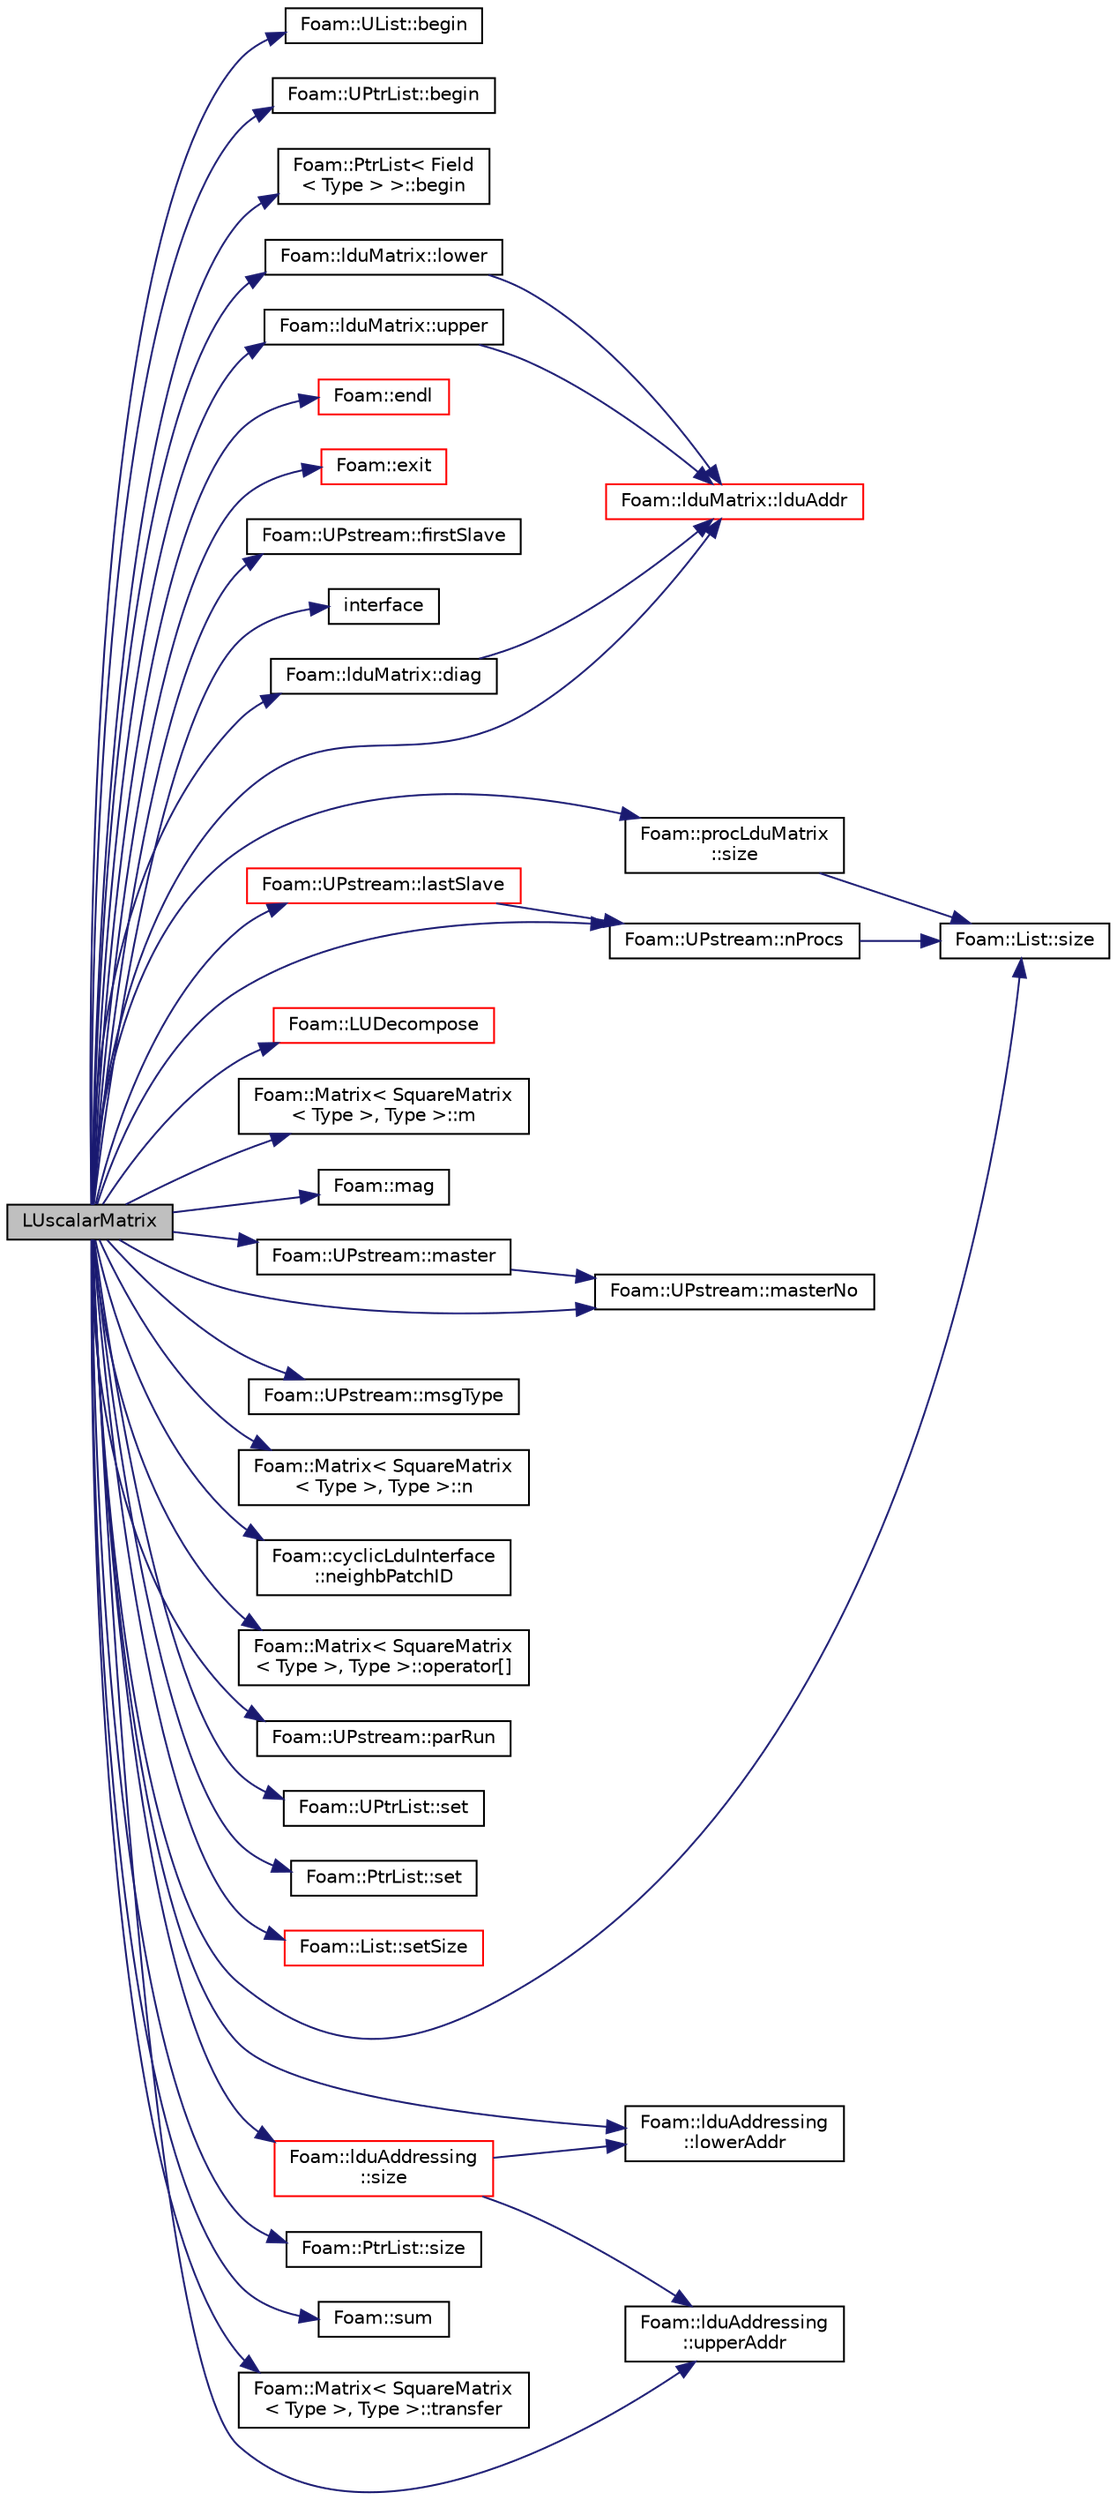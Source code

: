 digraph "LUscalarMatrix"
{
  bgcolor="transparent";
  edge [fontname="Helvetica",fontsize="10",labelfontname="Helvetica",labelfontsize="10"];
  node [fontname="Helvetica",fontsize="10",shape=record];
  rankdir="LR";
  Node1 [label="LUscalarMatrix",height=0.2,width=0.4,color="black", fillcolor="grey75", style="filled", fontcolor="black"];
  Node1 -> Node2 [color="midnightblue",fontsize="10",style="solid",fontname="Helvetica"];
  Node2 [label="Foam::UList::begin",height=0.2,width=0.4,color="black",URL="$a02749.html#a8a0643ef7f391465066f7f07d45ce934",tooltip="Return an iterator to begin traversing the UList. "];
  Node1 -> Node3 [color="midnightblue",fontsize="10",style="solid",fontname="Helvetica"];
  Node3 [label="Foam::UPtrList::begin",height=0.2,width=0.4,color="black",URL="$a02782.html#a169ad4153b300672ec298a08076e707b",tooltip="Return an iterator to begin traversing the UPtrList. "];
  Node1 -> Node4 [color="midnightblue",fontsize="10",style="solid",fontname="Helvetica"];
  Node4 [label="Foam::PtrList\< Field\l\< Type \> \>::begin",height=0.2,width=0.4,color="black",URL="$a02037.html#a96855853d384370c7e789b6b8e041af7",tooltip="Return an iterator to begin traversing the PtrList. "];
  Node1 -> Node5 [color="midnightblue",fontsize="10",style="solid",fontname="Helvetica"];
  Node5 [label="Foam::lduMatrix::diag",height=0.2,width=0.4,color="black",URL="$a01285.html#a9140aaa9630c2cba2fe28369a649f2f0"];
  Node5 -> Node6 [color="midnightblue",fontsize="10",style="solid",fontname="Helvetica"];
  Node6 [label="Foam::lduMatrix::lduAddr",height=0.2,width=0.4,color="red",URL="$a01285.html#a4d0ef83ad6199d0b94d565de54a9eae5",tooltip="Return the LDU addressing. "];
  Node1 -> Node7 [color="midnightblue",fontsize="10",style="solid",fontname="Helvetica"];
  Node7 [label="Foam::endl",height=0.2,width=0.4,color="red",URL="$a10758.html#a2db8fe02a0d3909e9351bb4275b23ce4",tooltip="Add newline and flush stream. "];
  Node1 -> Node8 [color="midnightblue",fontsize="10",style="solid",fontname="Helvetica"];
  Node8 [label="Foam::exit",height=0.2,width=0.4,color="red",URL="$a10758.html#a06ca7250d8e89caf05243ec094843642"];
  Node1 -> Node9 [color="midnightblue",fontsize="10",style="solid",fontname="Helvetica"];
  Node9 [label="Foam::UPstream::firstSlave",height=0.2,width=0.4,color="black",URL="$a02780.html#acf61876860b10a79aff95e52dd0c533f",tooltip="Process index of first slave. "];
  Node1 -> Node10 [color="midnightblue",fontsize="10",style="solid",fontname="Helvetica"];
  Node10 [label="interface",height=0.2,width=0.4,color="black",URL="$a04501.html#a8c09a0b889457752a4a7c285d39f7787"];
  Node1 -> Node11 [color="midnightblue",fontsize="10",style="solid",fontname="Helvetica"];
  Node11 [label="Foam::UPstream::lastSlave",height=0.2,width=0.4,color="red",URL="$a02780.html#a6ba6de79b96f3b7f2d987b2b657f47e1",tooltip="Process index of last slave. "];
  Node11 -> Node12 [color="midnightblue",fontsize="10",style="solid",fontname="Helvetica"];
  Node12 [label="Foam::UPstream::nProcs",height=0.2,width=0.4,color="black",URL="$a02780.html#aada0e04d8127eda8ee95be0772754a4f",tooltip="Number of processes in parallel run. "];
  Node12 -> Node13 [color="midnightblue",fontsize="10",style="solid",fontname="Helvetica"];
  Node13 [label="Foam::List::size",height=0.2,width=0.4,color="black",URL="$a01366.html#a8a5f6fa29bd4b500caf186f60245b384",tooltip="Override size to be inconsistent with allocated storage. "];
  Node1 -> Node6 [color="midnightblue",fontsize="10",style="solid",fontname="Helvetica"];
  Node1 -> Node14 [color="midnightblue",fontsize="10",style="solid",fontname="Helvetica"];
  Node14 [label="Foam::lduMatrix::lower",height=0.2,width=0.4,color="black",URL="$a01285.html#a734a4ef740d3c42f77537ecea178a161"];
  Node14 -> Node6 [color="midnightblue",fontsize="10",style="solid",fontname="Helvetica"];
  Node1 -> Node15 [color="midnightblue",fontsize="10",style="solid",fontname="Helvetica"];
  Node15 [label="Foam::lduAddressing\l::lowerAddr",height=0.2,width=0.4,color="black",URL="$a01279.html#af11f44951a37815ca736db386ad1c33e",tooltip="Return lower addressing. "];
  Node1 -> Node16 [color="midnightblue",fontsize="10",style="solid",fontname="Helvetica"];
  Node16 [label="Foam::LUDecompose",height=0.2,width=0.4,color="red",URL="$a10758.html#a4c90a8a26de44c9bed71aef2138ce997",tooltip="LU decompose the matrix with pivoting. "];
  Node1 -> Node17 [color="midnightblue",fontsize="10",style="solid",fontname="Helvetica"];
  Node17 [label="Foam::Matrix\< SquareMatrix\l\< Type \>, Type \>::m",height=0.2,width=0.4,color="black",URL="$a01440.html#a28db6159f26f200807be19ad57dd0340",tooltip="Return the number of rows. "];
  Node1 -> Node18 [color="midnightblue",fontsize="10",style="solid",fontname="Helvetica"];
  Node18 [label="Foam::mag",height=0.2,width=0.4,color="black",URL="$a10758.html#a929da2a3fdcf3dacbbe0487d3a330dae"];
  Node1 -> Node19 [color="midnightblue",fontsize="10",style="solid",fontname="Helvetica"];
  Node19 [label="Foam::UPstream::master",height=0.2,width=0.4,color="black",URL="$a02780.html#a36af549940a0aae3733774649594489f",tooltip="Am I the master process. "];
  Node19 -> Node20 [color="midnightblue",fontsize="10",style="solid",fontname="Helvetica"];
  Node20 [label="Foam::UPstream::masterNo",height=0.2,width=0.4,color="black",URL="$a02780.html#a30260fa445b5e3e14a9042269664adde",tooltip="Process index of the master. "];
  Node1 -> Node20 [color="midnightblue",fontsize="10",style="solid",fontname="Helvetica"];
  Node1 -> Node21 [color="midnightblue",fontsize="10",style="solid",fontname="Helvetica"];
  Node21 [label="Foam::UPstream::msgType",height=0.2,width=0.4,color="black",URL="$a02780.html#ae5b8fe6652f6320aa6c7f5c44b6f01b7",tooltip="Message tag of standard messages. "];
  Node1 -> Node22 [color="midnightblue",fontsize="10",style="solid",fontname="Helvetica"];
  Node22 [label="Foam::Matrix\< SquareMatrix\l\< Type \>, Type \>::n",height=0.2,width=0.4,color="black",URL="$a01440.html#abd0c5ee479abe99a5698e779793f412d",tooltip="Return the number of columns. "];
  Node1 -> Node23 [color="midnightblue",fontsize="10",style="solid",fontname="Helvetica"];
  Node23 [label="Foam::cyclicLduInterface\l::neighbPatchID",height=0.2,width=0.4,color="black",URL="$a00481.html#a3c9e89f296b0623989f9b5918f4f99d8",tooltip="Return neighbour. "];
  Node1 -> Node12 [color="midnightblue",fontsize="10",style="solid",fontname="Helvetica"];
  Node1 -> Node24 [color="midnightblue",fontsize="10",style="solid",fontname="Helvetica"];
  Node24 [label="Foam::Matrix\< SquareMatrix\l\< Type \>, Type \>::operator[]",height=0.2,width=0.4,color="black",URL="$a01440.html#ad45f0c48fdd6db7dd8a366abed87cc32",tooltip="Return subscript-checked row of Matrix. "];
  Node1 -> Node25 [color="midnightblue",fontsize="10",style="solid",fontname="Helvetica"];
  Node25 [label="Foam::UPstream::parRun",height=0.2,width=0.4,color="black",URL="$a02780.html#adbb27f04b5705440fb8b09f278059011",tooltip="Is this a parallel run? "];
  Node1 -> Node26 [color="midnightblue",fontsize="10",style="solid",fontname="Helvetica"];
  Node26 [label="Foam::UPtrList::set",height=0.2,width=0.4,color="black",URL="$a02782.html#affa9210cfaa91a145f3a9618d4ef3baf",tooltip="Is element set. "];
  Node1 -> Node27 [color="midnightblue",fontsize="10",style="solid",fontname="Helvetica"];
  Node27 [label="Foam::PtrList::set",height=0.2,width=0.4,color="black",URL="$a02037.html#affa9210cfaa91a145f3a9618d4ef3baf",tooltip="Is element set. "];
  Node1 -> Node28 [color="midnightblue",fontsize="10",style="solid",fontname="Helvetica"];
  Node28 [label="Foam::List::setSize",height=0.2,width=0.4,color="red",URL="$a01366.html#aedb985ffeaf1bdbfeccc2a8730405703",tooltip="Reset size of List. "];
  Node1 -> Node13 [color="midnightblue",fontsize="10",style="solid",fontname="Helvetica"];
  Node1 -> Node29 [color="midnightblue",fontsize="10",style="solid",fontname="Helvetica"];
  Node29 [label="Foam::procLduMatrix\l::size",height=0.2,width=0.4,color="black",URL="$a02006.html#a65cea301e2d6033c43932d12d91c792f"];
  Node29 -> Node13 [color="midnightblue",fontsize="10",style="solid",fontname="Helvetica"];
  Node1 -> Node30 [color="midnightblue",fontsize="10",style="solid",fontname="Helvetica"];
  Node30 [label="Foam::lduAddressing\l::size",height=0.2,width=0.4,color="red",URL="$a01279.html#a65cea301e2d6033c43932d12d91c792f",tooltip="Return number of equations. "];
  Node30 -> Node15 [color="midnightblue",fontsize="10",style="solid",fontname="Helvetica"];
  Node30 -> Node31 [color="midnightblue",fontsize="10",style="solid",fontname="Helvetica"];
  Node31 [label="Foam::lduAddressing\l::upperAddr",height=0.2,width=0.4,color="black",URL="$a01279.html#ae0eccad377069f19cbad2b04b06a21b0",tooltip="Return upper addressing. "];
  Node1 -> Node32 [color="midnightblue",fontsize="10",style="solid",fontname="Helvetica"];
  Node32 [label="Foam::PtrList::size",height=0.2,width=0.4,color="black",URL="$a02037.html#a723361dc2020160f5492e8fe2d09fa44",tooltip="Return the number of elements in the PtrList. "];
  Node1 -> Node33 [color="midnightblue",fontsize="10",style="solid",fontname="Helvetica"];
  Node33 [label="Foam::sum",height=0.2,width=0.4,color="black",URL="$a10758.html#a3d8733143aad0e03b300186ab4bef137"];
  Node1 -> Node34 [color="midnightblue",fontsize="10",style="solid",fontname="Helvetica"];
  Node34 [label="Foam::Matrix\< SquareMatrix\l\< Type \>, Type \>::transfer",height=0.2,width=0.4,color="black",URL="$a01440.html#a6b40e63cfe5ad48581a98f1b32a56f99",tooltip="Transfer the contents of the argument Matrix into this Matrix. "];
  Node1 -> Node35 [color="midnightblue",fontsize="10",style="solid",fontname="Helvetica"];
  Node35 [label="Foam::lduMatrix::upper",height=0.2,width=0.4,color="black",URL="$a01285.html#a11672a767f497e24dce3ff31da13d9d0"];
  Node35 -> Node6 [color="midnightblue",fontsize="10",style="solid",fontname="Helvetica"];
  Node1 -> Node31 [color="midnightblue",fontsize="10",style="solid",fontname="Helvetica"];
}
